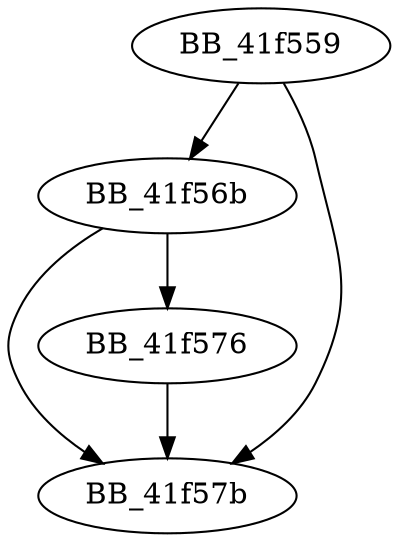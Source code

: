 DiGraph __abnormal_termination{
BB_41f559->BB_41f56b
BB_41f559->BB_41f57b
BB_41f56b->BB_41f576
BB_41f56b->BB_41f57b
BB_41f576->BB_41f57b
}
